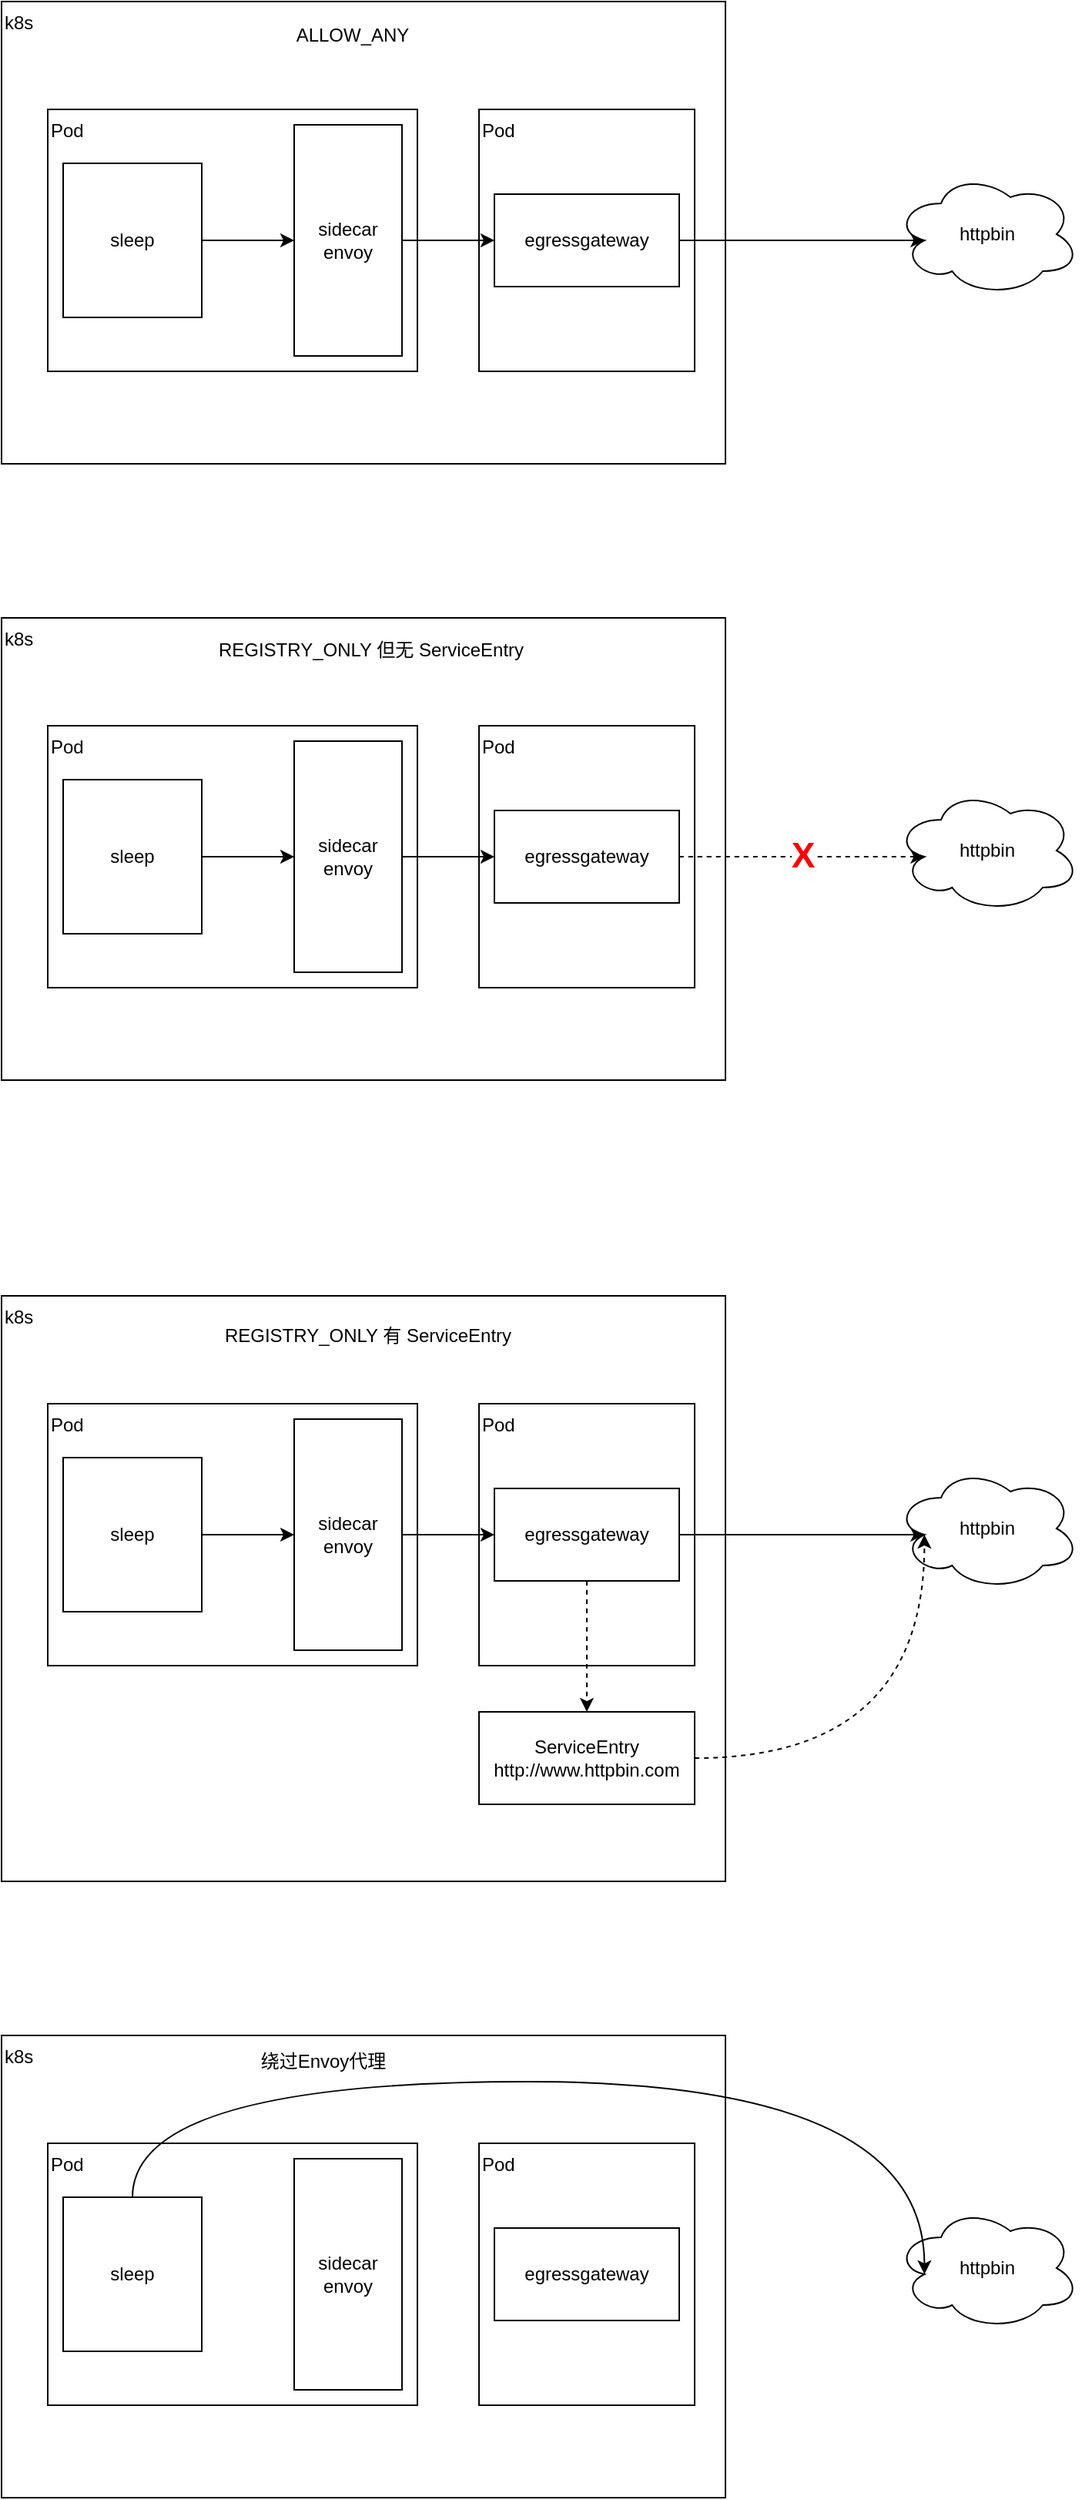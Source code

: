 <mxfile version="17.4.6" type="github">
  <diagram id="BKTVI9OD8oNNUzKUMocG" name="第 1 页">
    <mxGraphModel dx="1426" dy="794" grid="0" gridSize="10" guides="1" tooltips="1" connect="1" arrows="1" fold="1" page="1" pageScale="1" pageWidth="827" pageHeight="1169" math="0" shadow="0">
      <root>
        <mxCell id="0" />
        <mxCell id="1" parent="0" />
        <mxCell id="Qi2p6z6g4xfFtqPoYyuL-1" value="k8s" style="rounded=0;whiteSpace=wrap;html=1;align=left;verticalAlign=top;" vertex="1" parent="1">
          <mxGeometry x="80" y="80" width="470" height="300" as="geometry" />
        </mxCell>
        <mxCell id="Qi2p6z6g4xfFtqPoYyuL-2" value="httpbin" style="ellipse;shape=cloud;whiteSpace=wrap;html=1;" vertex="1" parent="1">
          <mxGeometry x="660" y="191" width="120" height="80" as="geometry" />
        </mxCell>
        <mxCell id="Qi2p6z6g4xfFtqPoYyuL-3" value="Pod" style="rounded=0;whiteSpace=wrap;html=1;align=left;verticalAlign=top;" vertex="1" parent="1">
          <mxGeometry x="110" y="150" width="240" height="170" as="geometry" />
        </mxCell>
        <mxCell id="Qi2p6z6g4xfFtqPoYyuL-6" style="edgeStyle=orthogonalEdgeStyle;rounded=0;orthogonalLoop=1;jettySize=auto;html=1;entryX=0;entryY=0.5;entryDx=0;entryDy=0;" edge="1" parent="1" source="Qi2p6z6g4xfFtqPoYyuL-4" target="Qi2p6z6g4xfFtqPoYyuL-5">
          <mxGeometry relative="1" as="geometry" />
        </mxCell>
        <mxCell id="Qi2p6z6g4xfFtqPoYyuL-4" value="sleep" style="rounded=0;whiteSpace=wrap;html=1;" vertex="1" parent="1">
          <mxGeometry x="120" y="185" width="90" height="100" as="geometry" />
        </mxCell>
        <mxCell id="Qi2p6z6g4xfFtqPoYyuL-5" value="sidecar&lt;br&gt;envoy" style="rounded=0;whiteSpace=wrap;html=1;" vertex="1" parent="1">
          <mxGeometry x="270" y="160" width="70" height="150" as="geometry" />
        </mxCell>
        <mxCell id="Qi2p6z6g4xfFtqPoYyuL-15" value="Pod" style="rounded=0;whiteSpace=wrap;html=1;verticalAlign=top;align=left;" vertex="1" parent="1">
          <mxGeometry x="390" y="150" width="140" height="170" as="geometry" />
        </mxCell>
        <mxCell id="Qi2p6z6g4xfFtqPoYyuL-18" style="edgeStyle=orthogonalEdgeStyle;rounded=0;orthogonalLoop=1;jettySize=auto;html=1;entryX=0.16;entryY=0.55;entryDx=0;entryDy=0;entryPerimeter=0;" edge="1" parent="1" source="Qi2p6z6g4xfFtqPoYyuL-16" target="Qi2p6z6g4xfFtqPoYyuL-2">
          <mxGeometry relative="1" as="geometry" />
        </mxCell>
        <mxCell id="Qi2p6z6g4xfFtqPoYyuL-16" value="egressgateway" style="rounded=0;whiteSpace=wrap;html=1;" vertex="1" parent="1">
          <mxGeometry x="400" y="205" width="120" height="60" as="geometry" />
        </mxCell>
        <mxCell id="Qi2p6z6g4xfFtqPoYyuL-17" style="edgeStyle=orthogonalEdgeStyle;rounded=0;orthogonalLoop=1;jettySize=auto;html=1;entryX=0;entryY=0.5;entryDx=0;entryDy=0;" edge="1" parent="1" source="Qi2p6z6g4xfFtqPoYyuL-5" target="Qi2p6z6g4xfFtqPoYyuL-16">
          <mxGeometry relative="1" as="geometry" />
        </mxCell>
        <mxCell id="Qi2p6z6g4xfFtqPoYyuL-19" value="k8s" style="rounded=0;whiteSpace=wrap;html=1;align=left;verticalAlign=top;" vertex="1" parent="1">
          <mxGeometry x="80" y="480" width="470" height="300" as="geometry" />
        </mxCell>
        <mxCell id="Qi2p6z6g4xfFtqPoYyuL-20" value="httpbin" style="ellipse;shape=cloud;whiteSpace=wrap;html=1;" vertex="1" parent="1">
          <mxGeometry x="660" y="591" width="120" height="80" as="geometry" />
        </mxCell>
        <mxCell id="Qi2p6z6g4xfFtqPoYyuL-21" value="Pod" style="rounded=0;whiteSpace=wrap;html=1;align=left;verticalAlign=top;" vertex="1" parent="1">
          <mxGeometry x="110" y="550" width="240" height="170" as="geometry" />
        </mxCell>
        <mxCell id="Qi2p6z6g4xfFtqPoYyuL-22" style="edgeStyle=orthogonalEdgeStyle;rounded=0;orthogonalLoop=1;jettySize=auto;html=1;entryX=0;entryY=0.5;entryDx=0;entryDy=0;" edge="1" parent="1" source="Qi2p6z6g4xfFtqPoYyuL-23" target="Qi2p6z6g4xfFtqPoYyuL-24">
          <mxGeometry relative="1" as="geometry" />
        </mxCell>
        <mxCell id="Qi2p6z6g4xfFtqPoYyuL-23" value="sleep" style="rounded=0;whiteSpace=wrap;html=1;" vertex="1" parent="1">
          <mxGeometry x="120" y="585" width="90" height="100" as="geometry" />
        </mxCell>
        <mxCell id="Qi2p6z6g4xfFtqPoYyuL-24" value="sidecar&lt;br&gt;envoy" style="rounded=0;whiteSpace=wrap;html=1;" vertex="1" parent="1">
          <mxGeometry x="270" y="560" width="70" height="150" as="geometry" />
        </mxCell>
        <mxCell id="Qi2p6z6g4xfFtqPoYyuL-25" value="Pod" style="rounded=0;whiteSpace=wrap;html=1;verticalAlign=top;align=left;" vertex="1" parent="1">
          <mxGeometry x="390" y="550" width="140" height="170" as="geometry" />
        </mxCell>
        <mxCell id="Qi2p6z6g4xfFtqPoYyuL-54" style="edgeStyle=orthogonalEdgeStyle;curved=1;rounded=0;orthogonalLoop=1;jettySize=auto;html=1;entryX=0.16;entryY=0.55;entryDx=0;entryDy=0;entryPerimeter=0;dashed=1;" edge="1" parent="1" source="Qi2p6z6g4xfFtqPoYyuL-27" target="Qi2p6z6g4xfFtqPoYyuL-20">
          <mxGeometry relative="1" as="geometry" />
        </mxCell>
        <mxCell id="Qi2p6z6g4xfFtqPoYyuL-58" value="&lt;font color=&quot;#ff0000&quot; size=&quot;1&quot;&gt;&lt;b style=&quot;font-size: 23px&quot;&gt;X&lt;/b&gt;&lt;/font&gt;" style="edgeLabel;html=1;align=center;verticalAlign=middle;resizable=0;points=[];" vertex="1" connectable="0" parent="Qi2p6z6g4xfFtqPoYyuL-54">
          <mxGeometry x="0.005" y="2" relative="1" as="geometry">
            <mxPoint y="1" as="offset" />
          </mxGeometry>
        </mxCell>
        <mxCell id="Qi2p6z6g4xfFtqPoYyuL-27" value="egressgateway" style="rounded=0;whiteSpace=wrap;html=1;" vertex="1" parent="1">
          <mxGeometry x="400" y="605" width="120" height="60" as="geometry" />
        </mxCell>
        <mxCell id="Qi2p6z6g4xfFtqPoYyuL-28" style="edgeStyle=orthogonalEdgeStyle;rounded=0;orthogonalLoop=1;jettySize=auto;html=1;entryX=0;entryY=0.5;entryDx=0;entryDy=0;" edge="1" parent="1" source="Qi2p6z6g4xfFtqPoYyuL-24" target="Qi2p6z6g4xfFtqPoYyuL-27">
          <mxGeometry relative="1" as="geometry" />
        </mxCell>
        <mxCell id="Qi2p6z6g4xfFtqPoYyuL-29" value="k8s" style="rounded=0;whiteSpace=wrap;html=1;align=left;verticalAlign=top;" vertex="1" parent="1">
          <mxGeometry x="80" y="920" width="470" height="380" as="geometry" />
        </mxCell>
        <mxCell id="Qi2p6z6g4xfFtqPoYyuL-30" value="httpbin" style="ellipse;shape=cloud;whiteSpace=wrap;html=1;" vertex="1" parent="1">
          <mxGeometry x="660" y="1031" width="120" height="80" as="geometry" />
        </mxCell>
        <mxCell id="Qi2p6z6g4xfFtqPoYyuL-31" value="Pod" style="rounded=0;whiteSpace=wrap;html=1;align=left;verticalAlign=top;" vertex="1" parent="1">
          <mxGeometry x="110" y="990" width="240" height="170" as="geometry" />
        </mxCell>
        <mxCell id="Qi2p6z6g4xfFtqPoYyuL-32" style="edgeStyle=orthogonalEdgeStyle;rounded=0;orthogonalLoop=1;jettySize=auto;html=1;entryX=0;entryY=0.5;entryDx=0;entryDy=0;" edge="1" parent="1" source="Qi2p6z6g4xfFtqPoYyuL-33" target="Qi2p6z6g4xfFtqPoYyuL-34">
          <mxGeometry relative="1" as="geometry" />
        </mxCell>
        <mxCell id="Qi2p6z6g4xfFtqPoYyuL-33" value="sleep" style="rounded=0;whiteSpace=wrap;html=1;" vertex="1" parent="1">
          <mxGeometry x="120" y="1025" width="90" height="100" as="geometry" />
        </mxCell>
        <mxCell id="Qi2p6z6g4xfFtqPoYyuL-34" value="sidecar&lt;br&gt;envoy" style="rounded=0;whiteSpace=wrap;html=1;" vertex="1" parent="1">
          <mxGeometry x="270" y="1000" width="70" height="150" as="geometry" />
        </mxCell>
        <mxCell id="Qi2p6z6g4xfFtqPoYyuL-35" value="Pod" style="rounded=0;whiteSpace=wrap;html=1;verticalAlign=top;align=left;" vertex="1" parent="1">
          <mxGeometry x="390" y="990" width="140" height="170" as="geometry" />
        </mxCell>
        <mxCell id="Qi2p6z6g4xfFtqPoYyuL-36" style="edgeStyle=orthogonalEdgeStyle;rounded=0;orthogonalLoop=1;jettySize=auto;html=1;entryX=0.16;entryY=0.55;entryDx=0;entryDy=0;entryPerimeter=0;" edge="1" parent="1" source="Qi2p6z6g4xfFtqPoYyuL-37" target="Qi2p6z6g4xfFtqPoYyuL-30">
          <mxGeometry relative="1" as="geometry" />
        </mxCell>
        <mxCell id="Qi2p6z6g4xfFtqPoYyuL-37" value="egressgateway" style="rounded=0;whiteSpace=wrap;html=1;" vertex="1" parent="1">
          <mxGeometry x="400" y="1045" width="120" height="60" as="geometry" />
        </mxCell>
        <mxCell id="Qi2p6z6g4xfFtqPoYyuL-38" style="edgeStyle=orthogonalEdgeStyle;rounded=0;orthogonalLoop=1;jettySize=auto;html=1;entryX=0;entryY=0.5;entryDx=0;entryDy=0;" edge="1" parent="1" source="Qi2p6z6g4xfFtqPoYyuL-34" target="Qi2p6z6g4xfFtqPoYyuL-37">
          <mxGeometry relative="1" as="geometry" />
        </mxCell>
        <mxCell id="Qi2p6z6g4xfFtqPoYyuL-40" style="edgeStyle=orthogonalEdgeStyle;curved=1;rounded=0;orthogonalLoop=1;jettySize=auto;html=1;entryX=0.16;entryY=0.55;entryDx=0;entryDy=0;entryPerimeter=0;dashed=1;" edge="1" parent="1" source="Qi2p6z6g4xfFtqPoYyuL-39" target="Qi2p6z6g4xfFtqPoYyuL-30">
          <mxGeometry relative="1" as="geometry" />
        </mxCell>
        <mxCell id="Qi2p6z6g4xfFtqPoYyuL-39" value="ServiceEntry&lt;br&gt;http://www.httpbin.com" style="rounded=0;whiteSpace=wrap;html=1;align=center;" vertex="1" parent="1">
          <mxGeometry x="390" y="1190" width="140" height="60" as="geometry" />
        </mxCell>
        <mxCell id="Qi2p6z6g4xfFtqPoYyuL-41" style="edgeStyle=orthogonalEdgeStyle;curved=1;rounded=0;orthogonalLoop=1;jettySize=auto;html=1;entryX=0.5;entryY=0;entryDx=0;entryDy=0;dashed=1;exitX=0.5;exitY=1;exitDx=0;exitDy=0;" edge="1" parent="1" source="Qi2p6z6g4xfFtqPoYyuL-37" target="Qi2p6z6g4xfFtqPoYyuL-39">
          <mxGeometry relative="1" as="geometry" />
        </mxCell>
        <mxCell id="Qi2p6z6g4xfFtqPoYyuL-42" value="k8s" style="rounded=0;whiteSpace=wrap;html=1;align=left;verticalAlign=top;" vertex="1" parent="1">
          <mxGeometry x="80" y="1400" width="470" height="300" as="geometry" />
        </mxCell>
        <mxCell id="Qi2p6z6g4xfFtqPoYyuL-43" value="httpbin" style="ellipse;shape=cloud;whiteSpace=wrap;html=1;" vertex="1" parent="1">
          <mxGeometry x="660" y="1511" width="120" height="80" as="geometry" />
        </mxCell>
        <mxCell id="Qi2p6z6g4xfFtqPoYyuL-44" value="Pod" style="rounded=0;whiteSpace=wrap;html=1;align=left;verticalAlign=top;" vertex="1" parent="1">
          <mxGeometry x="110" y="1470" width="240" height="170" as="geometry" />
        </mxCell>
        <mxCell id="Qi2p6z6g4xfFtqPoYyuL-46" value="sleep" style="rounded=0;whiteSpace=wrap;html=1;" vertex="1" parent="1">
          <mxGeometry x="120" y="1505" width="90" height="100" as="geometry" />
        </mxCell>
        <mxCell id="Qi2p6z6g4xfFtqPoYyuL-47" value="sidecar&lt;br&gt;envoy" style="rounded=0;whiteSpace=wrap;html=1;" vertex="1" parent="1">
          <mxGeometry x="270" y="1480" width="70" height="150" as="geometry" />
        </mxCell>
        <mxCell id="Qi2p6z6g4xfFtqPoYyuL-48" value="Pod" style="rounded=0;whiteSpace=wrap;html=1;verticalAlign=top;align=left;" vertex="1" parent="1">
          <mxGeometry x="390" y="1470" width="140" height="170" as="geometry" />
        </mxCell>
        <mxCell id="Qi2p6z6g4xfFtqPoYyuL-50" value="egressgateway" style="rounded=0;whiteSpace=wrap;html=1;" vertex="1" parent="1">
          <mxGeometry x="400" y="1525" width="120" height="60" as="geometry" />
        </mxCell>
        <mxCell id="Qi2p6z6g4xfFtqPoYyuL-45" style="edgeStyle=orthogonalEdgeStyle;rounded=0;orthogonalLoop=1;jettySize=auto;html=1;entryX=0.16;entryY=0.55;entryDx=0;entryDy=0;entryPerimeter=0;curved=1;" edge="1" parent="1" source="Qi2p6z6g4xfFtqPoYyuL-46" target="Qi2p6z6g4xfFtqPoYyuL-43">
          <mxGeometry relative="1" as="geometry">
            <Array as="points">
              <mxPoint x="165" y="1430" />
              <mxPoint x="679" y="1430" />
            </Array>
          </mxGeometry>
        </mxCell>
        <mxCell id="Qi2p6z6g4xfFtqPoYyuL-52" value="ALLOW_ANY" style="text;html=1;strokeColor=none;fillColor=none;align=center;verticalAlign=middle;whiteSpace=wrap;rounded=0;" vertex="1" parent="1">
          <mxGeometry x="278" y="87" width="60" height="30" as="geometry" />
        </mxCell>
        <mxCell id="Qi2p6z6g4xfFtqPoYyuL-53" value="REGISTRY_ONLY 但无 ServiceEntry" style="text;html=1;strokeColor=none;fillColor=none;align=center;verticalAlign=middle;whiteSpace=wrap;rounded=0;" vertex="1" parent="1">
          <mxGeometry x="207" y="486" width="226" height="30" as="geometry" />
        </mxCell>
        <mxCell id="Qi2p6z6g4xfFtqPoYyuL-59" value="REGISTRY_ONLY 有 ServiceEntry" style="text;html=1;strokeColor=none;fillColor=none;align=center;verticalAlign=middle;whiteSpace=wrap;rounded=0;" vertex="1" parent="1">
          <mxGeometry x="205" y="931" width="226" height="30" as="geometry" />
        </mxCell>
        <mxCell id="Qi2p6z6g4xfFtqPoYyuL-60" value="绕过Envoy代理" style="text;html=1;strokeColor=none;fillColor=none;align=center;verticalAlign=middle;whiteSpace=wrap;rounded=0;" vertex="1" parent="1">
          <mxGeometry x="176" y="1402" width="226" height="30" as="geometry" />
        </mxCell>
      </root>
    </mxGraphModel>
  </diagram>
</mxfile>
